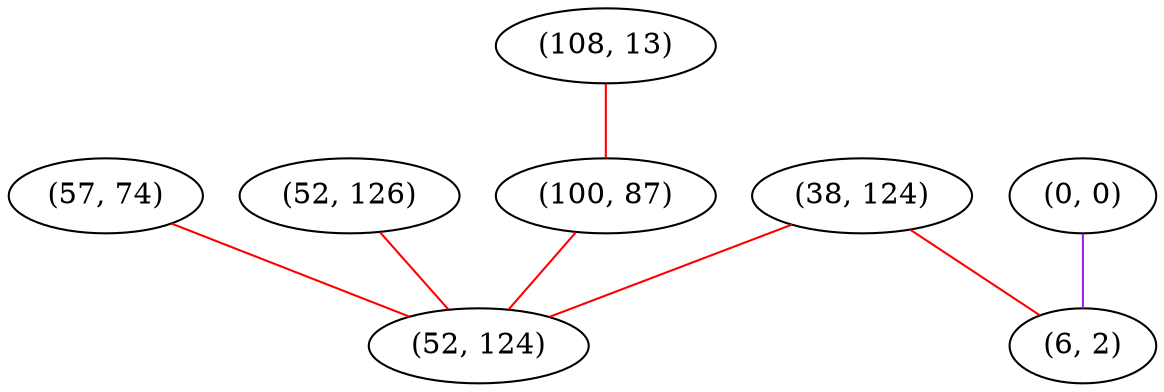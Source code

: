 graph "" {
"(57, 74)";
"(0, 0)";
"(108, 13)";
"(38, 124)";
"(52, 126)";
"(100, 87)";
"(52, 124)";
"(6, 2)";
"(57, 74)" -- "(52, 124)"  [color=red, key=0, weight=1];
"(0, 0)" -- "(6, 2)"  [color=purple, key=0, weight=4];
"(108, 13)" -- "(100, 87)"  [color=red, key=0, weight=1];
"(38, 124)" -- "(52, 124)"  [color=red, key=0, weight=1];
"(38, 124)" -- "(6, 2)"  [color=red, key=0, weight=1];
"(52, 126)" -- "(52, 124)"  [color=red, key=0, weight=1];
"(100, 87)" -- "(52, 124)"  [color=red, key=0, weight=1];
}
